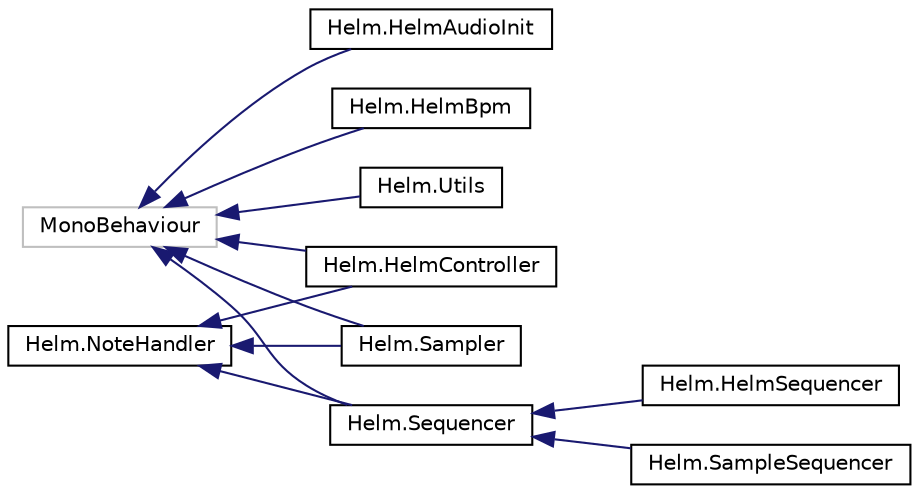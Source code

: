 digraph "Graphical Class Hierarchy"
{
  edge [fontname="Helvetica",fontsize="10",labelfontname="Helvetica",labelfontsize="10"];
  node [fontname="Helvetica",fontsize="10",shape=record];
  rankdir="LR";
  Node6 [label="MonoBehaviour",height=0.2,width=0.4,color="grey75", fillcolor="white", style="filled"];
  Node6 -> Node7 [dir="back",color="midnightblue",fontsize="10",style="solid",fontname="Helvetica"];
  Node7 [label="Helm.HelmAudioInit",height=0.2,width=0.4,color="black", fillcolor="white", style="filled",URL="$class_helm_1_1_helm_audio_init.html",tooltip="Ensures AudioSource and global AudioSettings are setup correctly for Helm native synthesizer usage..."];
  Node6 -> Node8 [dir="back",color="midnightblue",fontsize="10",style="solid",fontname="Helvetica"];
  Node8 [label="Helm.HelmBpm",height=0.2,width=0.4,color="black", fillcolor="white", style="filled",URL="$class_helm_1_1_helm_bpm.html",tooltip="Sets the BPM (beats per minute) of all sequencers and native Helm instances. "];
  Node6 -> Node1 [dir="back",color="midnightblue",fontsize="10",style="solid",fontname="Helvetica"];
  Node1 [label="Helm.HelmController",height=0.2,width=0.4,color="black", fillcolor="white", style="filled",URL="$class_helm_1_1_helm_controller.html",tooltip="An interface to a Helm native synthesizer instance(s). All native synth settings can be changed throu..."];
  Node6 -> Node2 [dir="back",color="midnightblue",fontsize="10",style="solid",fontname="Helvetica"];
  Node2 [label="Helm.Sampler",height=0.2,width=0.4,color="black", fillcolor="white", style="filled",URL="$class_helm_1_1_sampler.html",tooltip="The Sampler is a type of instrument that has a collection of audio samples to play and will play them..."];
  Node6 -> Node3 [dir="back",color="midnightblue",fontsize="10",style="solid",fontname="Helvetica"];
  Node3 [label="Helm.Sequencer",height=0.2,width=0.4,color="black", fillcolor="white", style="filled",URL="$class_helm_1_1_sequencer.html",tooltip="A series of notes and velocities on a timeline that can be used to trigger synth or sampler notes..."];
  Node3 -> Node4 [dir="back",color="midnightblue",fontsize="10",style="solid",fontname="Helvetica"];
  Node4 [label="Helm.HelmSequencer",height=0.2,width=0.4,color="black", fillcolor="white", style="filled",URL="$class_helm_1_1_helm_sequencer.html",tooltip="A sequencer of notes over time that will send its note on/off events to instances of a Helm native sy..."];
  Node3 -> Node5 [dir="back",color="midnightblue",fontsize="10",style="solid",fontname="Helvetica"];
  Node5 [label="Helm.SampleSequencer",height=0.2,width=0.4,color="black", fillcolor="white", style="filled",URL="$class_helm_1_1_sample_sequencer.html",tooltip="A sequencer of notes over time that will send its note on/off events to a Sampler instance that is at..."];
  Node6 -> Node9 [dir="back",color="midnightblue",fontsize="10",style="solid",fontname="Helvetica"];
  Node9 [label="Helm.Utils",height=0.2,width=0.4,color="black", fillcolor="white", style="filled",URL="$class_helm_1_1_utils.html",tooltip="Utility functions that are useful for audio/MIDI/music. "];
  Node0 [label="Helm.NoteHandler",height=0.2,width=0.4,color="black", fillcolor="white", style="filled",URL="$interface_helm_1_1_note_handler.html",tooltip="An interface for classes that can receive note on and off events. "];
  Node0 -> Node1 [dir="back",color="midnightblue",fontsize="10",style="solid",fontname="Helvetica"];
  Node0 -> Node2 [dir="back",color="midnightblue",fontsize="10",style="solid",fontname="Helvetica"];
  Node0 -> Node3 [dir="back",color="midnightblue",fontsize="10",style="solid",fontname="Helvetica"];
}
